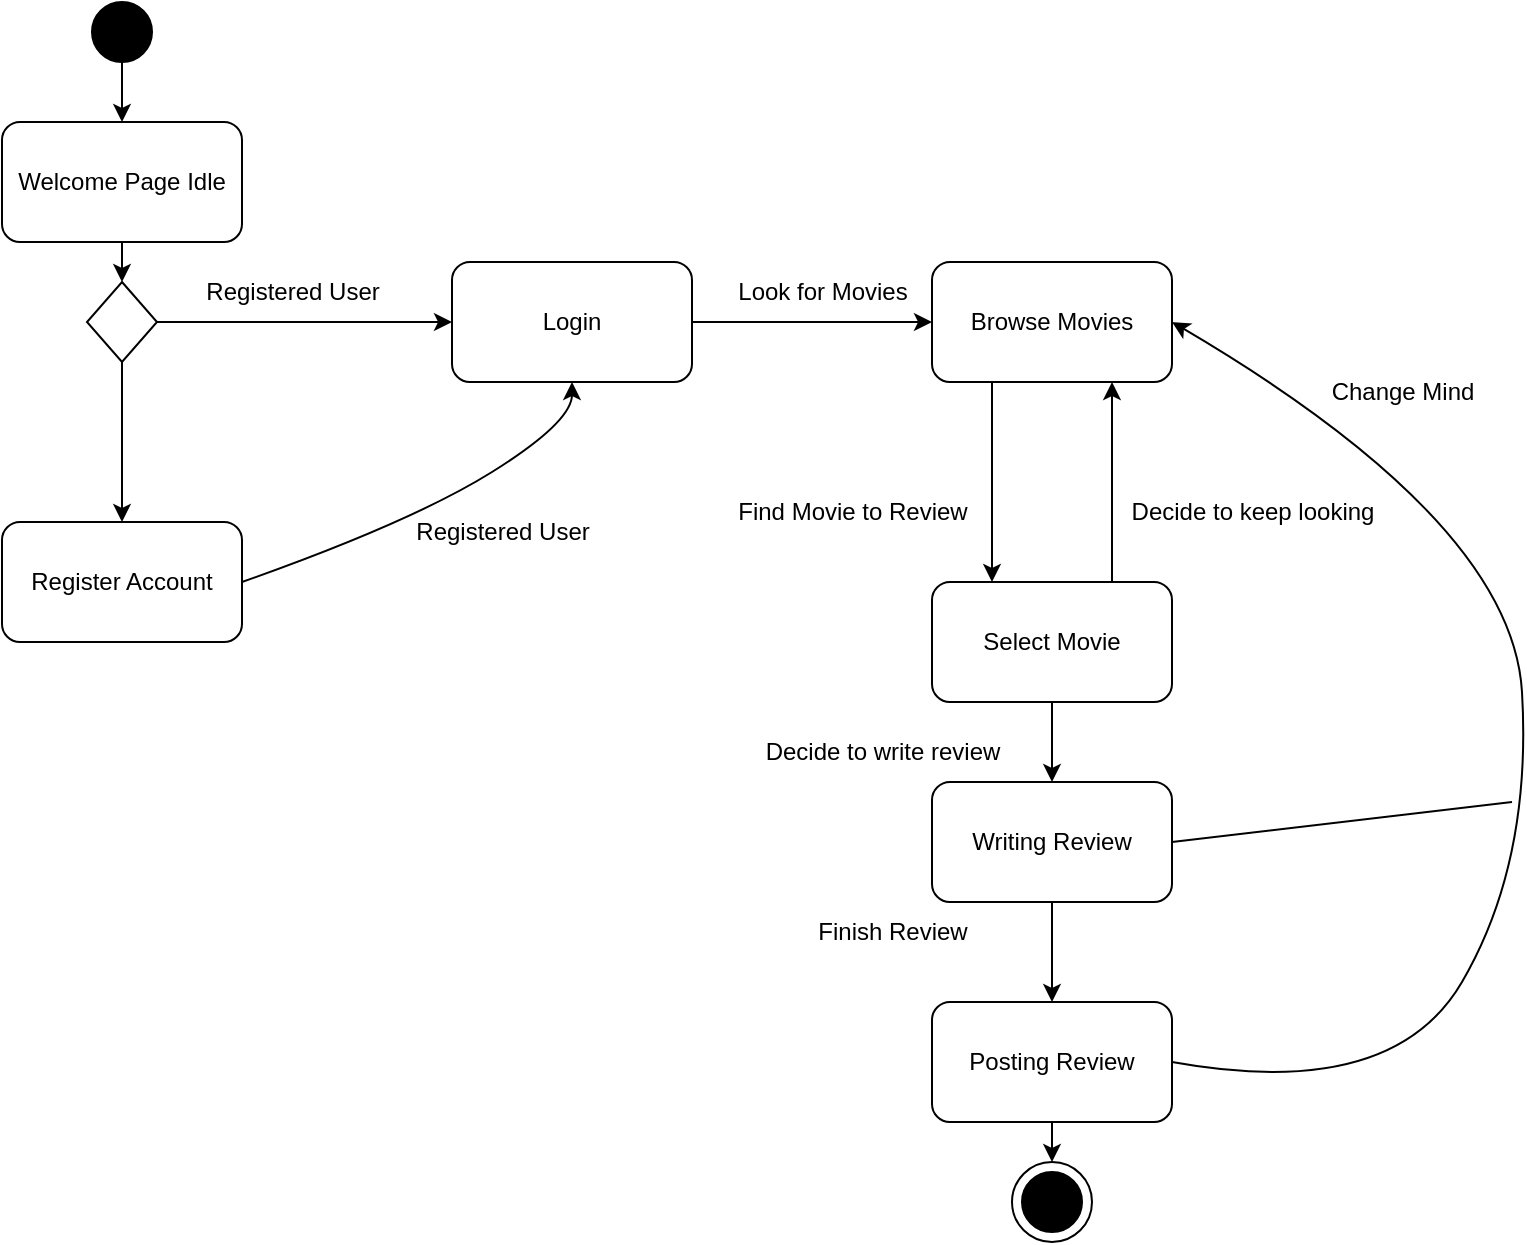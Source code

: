 <mxfile version="24.8.8">
  <diagram name="Page-1" id="9kWKR9OpPXIyJ-o3AYhA">
    <mxGraphModel grid="1" page="1" gridSize="10" guides="1" tooltips="1" connect="1" arrows="1" fold="1" pageScale="1" pageWidth="850" pageHeight="1100" math="0" shadow="0">
      <root>
        <mxCell id="0" />
        <mxCell id="1" parent="0" />
        <mxCell id="8ZU1jRvBUFn3o3Hs9Kqg-1" style="edgeStyle=orthogonalEdgeStyle;rounded=0;orthogonalLoop=1;jettySize=auto;html=1;exitX=0.5;exitY=1;exitDx=0;exitDy=0;entryX=0.5;entryY=0;entryDx=0;entryDy=0;" edge="1" parent="1" source="8ZU1jRvBUFn3o3Hs9Kqg-2" target="8ZU1jRvBUFn3o3Hs9Kqg-4">
          <mxGeometry relative="1" as="geometry" />
        </mxCell>
        <mxCell id="8ZU1jRvBUFn3o3Hs9Kqg-2" value="" style="ellipse;whiteSpace=wrap;html=1;aspect=fixed;fillColor=#000000;" vertex="1" parent="1">
          <mxGeometry x="110" y="80" width="30" height="30" as="geometry" />
        </mxCell>
        <mxCell id="8ZU1jRvBUFn3o3Hs9Kqg-3" style="edgeStyle=orthogonalEdgeStyle;rounded=0;orthogonalLoop=1;jettySize=auto;html=1;exitX=0.5;exitY=1;exitDx=0;exitDy=0;entryX=0.5;entryY=0;entryDx=0;entryDy=0;" edge="1" parent="1" source="8ZU1jRvBUFn3o3Hs9Kqg-4" target="8ZU1jRvBUFn3o3Hs9Kqg-7">
          <mxGeometry relative="1" as="geometry" />
        </mxCell>
        <mxCell id="8ZU1jRvBUFn3o3Hs9Kqg-4" value="Welcome Page Idle" style="rounded=1;whiteSpace=wrap;html=1;" vertex="1" parent="1">
          <mxGeometry x="65" y="140" width="120" height="60" as="geometry" />
        </mxCell>
        <mxCell id="8ZU1jRvBUFn3o3Hs9Kqg-5" style="edgeStyle=orthogonalEdgeStyle;rounded=0;orthogonalLoop=1;jettySize=auto;html=1;exitX=0.5;exitY=1;exitDx=0;exitDy=0;entryX=0.5;entryY=0;entryDx=0;entryDy=0;" edge="1" parent="1" source="8ZU1jRvBUFn3o3Hs9Kqg-7" target="8ZU1jRvBUFn3o3Hs9Kqg-8">
          <mxGeometry relative="1" as="geometry" />
        </mxCell>
        <mxCell id="8ZU1jRvBUFn3o3Hs9Kqg-6" style="edgeStyle=orthogonalEdgeStyle;rounded=0;orthogonalLoop=1;jettySize=auto;html=1;exitX=1;exitY=0.5;exitDx=0;exitDy=0;" edge="1" parent="1" source="8ZU1jRvBUFn3o3Hs9Kqg-7" target="8ZU1jRvBUFn3o3Hs9Kqg-10">
          <mxGeometry relative="1" as="geometry" />
        </mxCell>
        <mxCell id="8ZU1jRvBUFn3o3Hs9Kqg-7" value="" style="rhombus;whiteSpace=wrap;html=1;" vertex="1" parent="1">
          <mxGeometry x="107.5" y="220" width="35" height="40" as="geometry" />
        </mxCell>
        <mxCell id="8ZU1jRvBUFn3o3Hs9Kqg-8" value="Register Account" style="rounded=1;whiteSpace=wrap;html=1;" vertex="1" parent="1">
          <mxGeometry x="65" y="340" width="120" height="60" as="geometry" />
        </mxCell>
        <mxCell id="8ZU1jRvBUFn3o3Hs9Kqg-9" style="edgeStyle=orthogonalEdgeStyle;rounded=0;orthogonalLoop=1;jettySize=auto;html=1;exitX=1;exitY=0.5;exitDx=0;exitDy=0;entryX=0;entryY=0.5;entryDx=0;entryDy=0;" edge="1" parent="1" source="8ZU1jRvBUFn3o3Hs9Kqg-10" target="8ZU1jRvBUFn3o3Hs9Kqg-15">
          <mxGeometry relative="1" as="geometry" />
        </mxCell>
        <mxCell id="8ZU1jRvBUFn3o3Hs9Kqg-10" value="Login" style="rounded=1;whiteSpace=wrap;html=1;" vertex="1" parent="1">
          <mxGeometry x="290" y="210" width="120" height="60" as="geometry" />
        </mxCell>
        <mxCell id="8ZU1jRvBUFn3o3Hs9Kqg-11" value="Registered User" style="text;html=1;align=center;verticalAlign=middle;resizable=0;points=[];autosize=1;strokeColor=none;fillColor=none;" vertex="1" parent="1">
          <mxGeometry x="155" y="210" width="110" height="30" as="geometry" />
        </mxCell>
        <mxCell id="8ZU1jRvBUFn3o3Hs9Kqg-12" value="" style="curved=1;endArrow=classic;html=1;rounded=0;exitX=1;exitY=0.5;exitDx=0;exitDy=0;entryX=0.5;entryY=1;entryDx=0;entryDy=0;" edge="1" parent="1" source="8ZU1jRvBUFn3o3Hs9Kqg-8" target="8ZU1jRvBUFn3o3Hs9Kqg-10">
          <mxGeometry width="50" height="50" relative="1" as="geometry">
            <mxPoint x="450" y="410" as="sourcePoint" />
            <mxPoint x="500" y="360" as="targetPoint" />
            <Array as="points">
              <mxPoint x="270" y="340" />
              <mxPoint x="350" y="290" />
            </Array>
          </mxGeometry>
        </mxCell>
        <mxCell id="8ZU1jRvBUFn3o3Hs9Kqg-13" value="Registered User" style="text;html=1;align=center;verticalAlign=middle;resizable=0;points=[];autosize=1;strokeColor=none;fillColor=none;" vertex="1" parent="1">
          <mxGeometry x="260" y="330" width="110" height="30" as="geometry" />
        </mxCell>
        <mxCell id="8ZU1jRvBUFn3o3Hs9Kqg-14" style="edgeStyle=orthogonalEdgeStyle;rounded=0;orthogonalLoop=1;jettySize=auto;html=1;exitX=0.25;exitY=1;exitDx=0;exitDy=0;entryX=0.25;entryY=0;entryDx=0;entryDy=0;" edge="1" parent="1" source="8ZU1jRvBUFn3o3Hs9Kqg-15" target="8ZU1jRvBUFn3o3Hs9Kqg-19">
          <mxGeometry relative="1" as="geometry" />
        </mxCell>
        <mxCell id="8ZU1jRvBUFn3o3Hs9Kqg-15" value="Browse Movies" style="rounded=1;whiteSpace=wrap;html=1;" vertex="1" parent="1">
          <mxGeometry x="530" y="210" width="120" height="60" as="geometry" />
        </mxCell>
        <mxCell id="8ZU1jRvBUFn3o3Hs9Kqg-16" value="Look for Movies" style="text;html=1;align=center;verticalAlign=middle;resizable=0;points=[];autosize=1;strokeColor=none;fillColor=none;" vertex="1" parent="1">
          <mxGeometry x="420" y="210" width="110" height="30" as="geometry" />
        </mxCell>
        <mxCell id="8ZU1jRvBUFn3o3Hs9Kqg-17" style="edgeStyle=orthogonalEdgeStyle;rounded=0;orthogonalLoop=1;jettySize=auto;html=1;exitX=0.75;exitY=0;exitDx=0;exitDy=0;entryX=0.75;entryY=1;entryDx=0;entryDy=0;" edge="1" parent="1" source="8ZU1jRvBUFn3o3Hs9Kqg-19" target="8ZU1jRvBUFn3o3Hs9Kqg-15">
          <mxGeometry relative="1" as="geometry" />
        </mxCell>
        <mxCell id="8ZU1jRvBUFn3o3Hs9Kqg-38" style="edgeStyle=orthogonalEdgeStyle;rounded=0;orthogonalLoop=1;jettySize=auto;html=1;exitX=0.5;exitY=1;exitDx=0;exitDy=0;entryX=0.5;entryY=0;entryDx=0;entryDy=0;" edge="1" parent="1" source="8ZU1jRvBUFn3o3Hs9Kqg-19" target="8ZU1jRvBUFn3o3Hs9Kqg-37">
          <mxGeometry relative="1" as="geometry" />
        </mxCell>
        <mxCell id="8ZU1jRvBUFn3o3Hs9Kqg-19" value="Select Movie" style="rounded=1;whiteSpace=wrap;html=1;" vertex="1" parent="1">
          <mxGeometry x="530" y="370" width="120" height="60" as="geometry" />
        </mxCell>
        <mxCell id="8ZU1jRvBUFn3o3Hs9Kqg-20" value="Find Movie to Review" style="text;html=1;align=center;verticalAlign=middle;resizable=0;points=[];autosize=1;strokeColor=none;fillColor=none;" vertex="1" parent="1">
          <mxGeometry x="420" y="320" width="140" height="30" as="geometry" />
        </mxCell>
        <mxCell id="8ZU1jRvBUFn3o3Hs9Kqg-21" value="Decide to keep looking" style="text;html=1;align=center;verticalAlign=middle;resizable=0;points=[];autosize=1;strokeColor=none;fillColor=none;" vertex="1" parent="1">
          <mxGeometry x="620" y="320" width="140" height="30" as="geometry" />
        </mxCell>
        <mxCell id="8ZU1jRvBUFn3o3Hs9Kqg-24" value="Decide to write review" style="text;html=1;align=center;verticalAlign=middle;resizable=0;points=[];autosize=1;strokeColor=none;fillColor=none;" vertex="1" parent="1">
          <mxGeometry x="435" y="440" width="140" height="30" as="geometry" />
        </mxCell>
        <mxCell id="8ZU1jRvBUFn3o3Hs9Kqg-25" style="edgeStyle=orthogonalEdgeStyle;rounded=0;orthogonalLoop=1;jettySize=auto;html=1;exitX=0.5;exitY=1;exitDx=0;exitDy=0;entryX=0.5;entryY=0;entryDx=0;entryDy=0;" edge="1" parent="1" source="8ZU1jRvBUFn3o3Hs9Kqg-26" target="8ZU1jRvBUFn3o3Hs9Kqg-28">
          <mxGeometry relative="1" as="geometry">
            <mxPoint x="590" y="850" as="targetPoint" />
          </mxGeometry>
        </mxCell>
        <mxCell id="8ZU1jRvBUFn3o3Hs9Kqg-26" value="Posting Review" style="rounded=1;whiteSpace=wrap;html=1;" vertex="1" parent="1">
          <mxGeometry x="530" y="580" width="120" height="60" as="geometry" />
        </mxCell>
        <mxCell id="8ZU1jRvBUFn3o3Hs9Kqg-27" value="" style="ellipse;whiteSpace=wrap;html=1;aspect=fixed;fillColor=#000000;movable=1;resizable=1;rotatable=1;deletable=1;editable=1;locked=0;connectable=1;" vertex="1" parent="1">
          <mxGeometry x="575" y="665" width="30" height="30" as="geometry" />
        </mxCell>
        <mxCell id="8ZU1jRvBUFn3o3Hs9Kqg-28" value="" style="ellipse;whiteSpace=wrap;html=1;aspect=fixed;fillColor=none;movable=1;resizable=1;rotatable=1;deletable=1;editable=1;locked=0;connectable=1;" vertex="1" parent="1">
          <mxGeometry x="570" y="660" width="40" height="40" as="geometry" />
        </mxCell>
        <mxCell id="8ZU1jRvBUFn3o3Hs9Kqg-32" value="" style="curved=1;endArrow=classic;html=1;rounded=0;exitX=1;exitY=0.5;exitDx=0;exitDy=0;entryX=1;entryY=0.5;entryDx=0;entryDy=0;" edge="1" parent="1" source="8ZU1jRvBUFn3o3Hs9Kqg-26" target="8ZU1jRvBUFn3o3Hs9Kqg-15">
          <mxGeometry width="50" height="50" relative="1" as="geometry">
            <mxPoint x="300" y="720" as="sourcePoint" />
            <mxPoint x="350" y="670" as="targetPoint" />
            <Array as="points">
              <mxPoint x="760" y="630" />
              <mxPoint x="830" y="510" />
              <mxPoint x="820" y="340" />
            </Array>
          </mxGeometry>
        </mxCell>
        <mxCell id="8ZU1jRvBUFn3o3Hs9Kqg-35" value="Change Mind" style="text;html=1;align=center;verticalAlign=middle;resizable=0;points=[];autosize=1;strokeColor=none;fillColor=none;" vertex="1" parent="1">
          <mxGeometry x="720" y="260" width="90" height="30" as="geometry" />
        </mxCell>
        <mxCell id="8ZU1jRvBUFn3o3Hs9Kqg-39" style="edgeStyle=orthogonalEdgeStyle;rounded=0;orthogonalLoop=1;jettySize=auto;html=1;exitX=0.5;exitY=1;exitDx=0;exitDy=0;entryX=0.5;entryY=0;entryDx=0;entryDy=0;" edge="1" parent="1" source="8ZU1jRvBUFn3o3Hs9Kqg-37" target="8ZU1jRvBUFn3o3Hs9Kqg-26">
          <mxGeometry relative="1" as="geometry" />
        </mxCell>
        <mxCell id="8ZU1jRvBUFn3o3Hs9Kqg-37" value="Writing Review" style="rounded=1;whiteSpace=wrap;html=1;" vertex="1" parent="1">
          <mxGeometry x="530" y="470" width="120" height="60" as="geometry" />
        </mxCell>
        <mxCell id="8ZU1jRvBUFn3o3Hs9Kqg-40" value="" style="endArrow=none;html=1;rounded=0;exitX=1;exitY=0.5;exitDx=0;exitDy=0;" edge="1" parent="1" source="8ZU1jRvBUFn3o3Hs9Kqg-37">
          <mxGeometry width="50" height="50" relative="1" as="geometry">
            <mxPoint x="270" y="610" as="sourcePoint" />
            <mxPoint x="820" y="480" as="targetPoint" />
          </mxGeometry>
        </mxCell>
        <mxCell id="8ZU1jRvBUFn3o3Hs9Kqg-41" value="Finish Review" style="text;html=1;align=center;verticalAlign=middle;resizable=0;points=[];autosize=1;strokeColor=none;fillColor=none;" vertex="1" parent="1">
          <mxGeometry x="460" y="530" width="100" height="30" as="geometry" />
        </mxCell>
      </root>
    </mxGraphModel>
  </diagram>
</mxfile>
